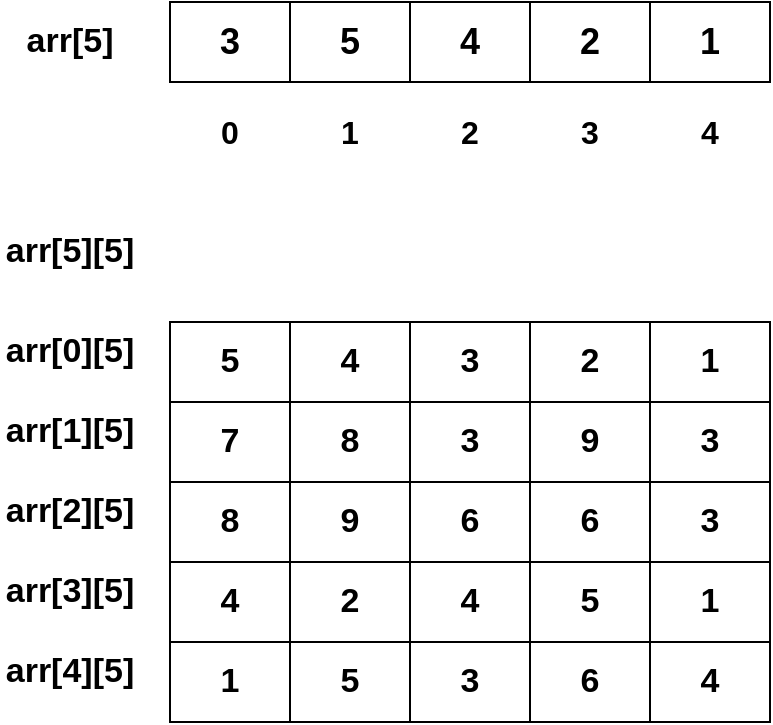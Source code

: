 <mxfile version="21.3.2" type="github">
  <diagram name="第 1 页" id="u1X428pxKuI0TXr2MTLI">
    <mxGraphModel dx="1414" dy="686" grid="1" gridSize="10" guides="1" tooltips="1" connect="1" arrows="1" fold="1" page="1" pageScale="1" pageWidth="827" pageHeight="1169" math="0" shadow="0">
      <root>
        <mxCell id="0" />
        <mxCell id="1" parent="0" />
        <mxCell id="jZZ9_Ah8eDASX3XH4iqS-1" value="" style="shape=table;startSize=0;container=1;collapsible=0;childLayout=tableLayout;fontSize=18;" vertex="1" parent="1">
          <mxGeometry x="180" y="190" width="300" height="40" as="geometry" />
        </mxCell>
        <mxCell id="jZZ9_Ah8eDASX3XH4iqS-2" value="" style="shape=tableRow;horizontal=0;startSize=0;swimlaneHead=0;swimlaneBody=0;strokeColor=inherit;top=0;left=0;bottom=0;right=0;collapsible=0;dropTarget=0;fillColor=none;points=[[0,0.5],[1,0.5]];portConstraint=eastwest;" vertex="1" parent="jZZ9_Ah8eDASX3XH4iqS-1">
          <mxGeometry width="300" height="40" as="geometry" />
        </mxCell>
        <mxCell id="jZZ9_Ah8eDASX3XH4iqS-3" value="3" style="shape=partialRectangle;html=1;whiteSpace=wrap;connectable=0;strokeColor=inherit;overflow=hidden;fillColor=none;top=0;left=0;bottom=0;right=0;pointerEvents=1;fontSize=18;fontStyle=1" vertex="1" parent="jZZ9_Ah8eDASX3XH4iqS-2">
          <mxGeometry width="60" height="40" as="geometry">
            <mxRectangle width="60" height="40" as="alternateBounds" />
          </mxGeometry>
        </mxCell>
        <mxCell id="jZZ9_Ah8eDASX3XH4iqS-4" value="5" style="shape=partialRectangle;html=1;whiteSpace=wrap;connectable=0;strokeColor=inherit;overflow=hidden;fillColor=none;top=0;left=0;bottom=0;right=0;pointerEvents=1;fontSize=18;fontStyle=1" vertex="1" parent="jZZ9_Ah8eDASX3XH4iqS-2">
          <mxGeometry x="60" width="60" height="40" as="geometry">
            <mxRectangle width="60" height="40" as="alternateBounds" />
          </mxGeometry>
        </mxCell>
        <mxCell id="jZZ9_Ah8eDASX3XH4iqS-5" value="4" style="shape=partialRectangle;html=1;whiteSpace=wrap;connectable=0;strokeColor=inherit;overflow=hidden;fillColor=none;top=0;left=0;bottom=0;right=0;pointerEvents=1;fontSize=18;fontStyle=1" vertex="1" parent="jZZ9_Ah8eDASX3XH4iqS-2">
          <mxGeometry x="120" width="60" height="40" as="geometry">
            <mxRectangle width="60" height="40" as="alternateBounds" />
          </mxGeometry>
        </mxCell>
        <mxCell id="jZZ9_Ah8eDASX3XH4iqS-6" value="2" style="shape=partialRectangle;html=1;whiteSpace=wrap;connectable=0;strokeColor=inherit;overflow=hidden;fillColor=none;top=0;left=0;bottom=0;right=0;pointerEvents=1;fontSize=18;fontStyle=1" vertex="1" parent="jZZ9_Ah8eDASX3XH4iqS-2">
          <mxGeometry x="180" width="60" height="40" as="geometry">
            <mxRectangle width="60" height="40" as="alternateBounds" />
          </mxGeometry>
        </mxCell>
        <mxCell id="jZZ9_Ah8eDASX3XH4iqS-7" value="1" style="shape=partialRectangle;html=1;whiteSpace=wrap;connectable=0;strokeColor=inherit;overflow=hidden;fillColor=none;top=0;left=0;bottom=0;right=0;pointerEvents=1;fontSize=18;fontStyle=1" vertex="1" parent="jZZ9_Ah8eDASX3XH4iqS-2">
          <mxGeometry x="240" width="60" height="40" as="geometry">
            <mxRectangle width="60" height="40" as="alternateBounds" />
          </mxGeometry>
        </mxCell>
        <mxCell id="jZZ9_Ah8eDASX3XH4iqS-8" value="&lt;font style=&quot;font-size: 17px;&quot;&gt;&lt;b&gt;arr[5]&lt;/b&gt;&lt;/font&gt;" style="text;html=1;strokeColor=none;fillColor=none;align=center;verticalAlign=middle;whiteSpace=wrap;rounded=0;" vertex="1" parent="1">
          <mxGeometry x="100" y="195" width="60" height="30" as="geometry" />
        </mxCell>
        <mxCell id="jZZ9_Ah8eDASX3XH4iqS-9" value="0" style="text;html=1;strokeColor=none;fillColor=none;align=center;verticalAlign=middle;whiteSpace=wrap;rounded=0;fontSize=16;fontStyle=1" vertex="1" parent="1">
          <mxGeometry x="180" y="240" width="60" height="30" as="geometry" />
        </mxCell>
        <mxCell id="jZZ9_Ah8eDASX3XH4iqS-10" value="1" style="text;html=1;strokeColor=none;fillColor=none;align=center;verticalAlign=middle;whiteSpace=wrap;rounded=0;fontSize=16;fontStyle=1" vertex="1" parent="1">
          <mxGeometry x="240" y="240" width="60" height="30" as="geometry" />
        </mxCell>
        <mxCell id="jZZ9_Ah8eDASX3XH4iqS-11" value="2" style="text;html=1;strokeColor=none;fillColor=none;align=center;verticalAlign=middle;whiteSpace=wrap;rounded=0;fontSize=16;fontStyle=1" vertex="1" parent="1">
          <mxGeometry x="300" y="240" width="60" height="30" as="geometry" />
        </mxCell>
        <mxCell id="jZZ9_Ah8eDASX3XH4iqS-12" value="3" style="text;html=1;strokeColor=none;fillColor=none;align=center;verticalAlign=middle;whiteSpace=wrap;rounded=0;fontSize=16;fontStyle=1" vertex="1" parent="1">
          <mxGeometry x="360" y="240" width="60" height="30" as="geometry" />
        </mxCell>
        <mxCell id="jZZ9_Ah8eDASX3XH4iqS-13" value="4" style="text;html=1;strokeColor=none;fillColor=none;align=center;verticalAlign=middle;whiteSpace=wrap;rounded=0;fontSize=16;fontStyle=1" vertex="1" parent="1">
          <mxGeometry x="420" y="240" width="60" height="30" as="geometry" />
        </mxCell>
        <mxCell id="jZZ9_Ah8eDASX3XH4iqS-14" value="" style="shape=table;startSize=0;container=1;collapsible=0;childLayout=tableLayout;" vertex="1" parent="1">
          <mxGeometry x="180" y="350" width="300" height="200" as="geometry" />
        </mxCell>
        <mxCell id="jZZ9_Ah8eDASX3XH4iqS-15" value="" style="shape=tableRow;horizontal=0;startSize=0;swimlaneHead=0;swimlaneBody=0;strokeColor=inherit;top=0;left=0;bottom=0;right=0;collapsible=0;dropTarget=0;fillColor=none;points=[[0,0.5],[1,0.5]];portConstraint=eastwest;" vertex="1" parent="jZZ9_Ah8eDASX3XH4iqS-14">
          <mxGeometry width="300" height="40" as="geometry" />
        </mxCell>
        <mxCell id="jZZ9_Ah8eDASX3XH4iqS-16" value="5" style="shape=partialRectangle;html=1;whiteSpace=wrap;connectable=0;strokeColor=inherit;overflow=hidden;fillColor=none;top=0;left=0;bottom=0;right=0;pointerEvents=1;fontSize=17;fontStyle=1" vertex="1" parent="jZZ9_Ah8eDASX3XH4iqS-15">
          <mxGeometry width="60" height="40" as="geometry">
            <mxRectangle width="60" height="40" as="alternateBounds" />
          </mxGeometry>
        </mxCell>
        <mxCell id="jZZ9_Ah8eDASX3XH4iqS-17" value="4" style="shape=partialRectangle;html=1;whiteSpace=wrap;connectable=0;strokeColor=inherit;overflow=hidden;fillColor=none;top=0;left=0;bottom=0;right=0;pointerEvents=1;fontSize=17;fontStyle=1" vertex="1" parent="jZZ9_Ah8eDASX3XH4iqS-15">
          <mxGeometry x="60" width="60" height="40" as="geometry">
            <mxRectangle width="60" height="40" as="alternateBounds" />
          </mxGeometry>
        </mxCell>
        <mxCell id="jZZ9_Ah8eDASX3XH4iqS-18" value="3" style="shape=partialRectangle;html=1;whiteSpace=wrap;connectable=0;strokeColor=inherit;overflow=hidden;fillColor=none;top=0;left=0;bottom=0;right=0;pointerEvents=1;fontSize=17;fontStyle=1" vertex="1" parent="jZZ9_Ah8eDASX3XH4iqS-15">
          <mxGeometry x="120" width="60" height="40" as="geometry">
            <mxRectangle width="60" height="40" as="alternateBounds" />
          </mxGeometry>
        </mxCell>
        <mxCell id="jZZ9_Ah8eDASX3XH4iqS-19" value="2" style="shape=partialRectangle;html=1;whiteSpace=wrap;connectable=0;strokeColor=inherit;overflow=hidden;fillColor=none;top=0;left=0;bottom=0;right=0;pointerEvents=1;fontSize=17;fontStyle=1" vertex="1" parent="jZZ9_Ah8eDASX3XH4iqS-15">
          <mxGeometry x="180" width="60" height="40" as="geometry">
            <mxRectangle width="60" height="40" as="alternateBounds" />
          </mxGeometry>
        </mxCell>
        <mxCell id="jZZ9_Ah8eDASX3XH4iqS-20" value="1" style="shape=partialRectangle;html=1;whiteSpace=wrap;connectable=0;strokeColor=inherit;overflow=hidden;fillColor=none;top=0;left=0;bottom=0;right=0;pointerEvents=1;fontSize=17;fontStyle=1" vertex="1" parent="jZZ9_Ah8eDASX3XH4iqS-15">
          <mxGeometry x="240" width="60" height="40" as="geometry">
            <mxRectangle width="60" height="40" as="alternateBounds" />
          </mxGeometry>
        </mxCell>
        <mxCell id="jZZ9_Ah8eDASX3XH4iqS-21" value="" style="shape=tableRow;horizontal=0;startSize=0;swimlaneHead=0;swimlaneBody=0;strokeColor=inherit;top=0;left=0;bottom=0;right=0;collapsible=0;dropTarget=0;fillColor=none;points=[[0,0.5],[1,0.5]];portConstraint=eastwest;" vertex="1" parent="jZZ9_Ah8eDASX3XH4iqS-14">
          <mxGeometry y="40" width="300" height="40" as="geometry" />
        </mxCell>
        <mxCell id="jZZ9_Ah8eDASX3XH4iqS-22" value="7" style="shape=partialRectangle;html=1;whiteSpace=wrap;connectable=0;strokeColor=inherit;overflow=hidden;fillColor=none;top=0;left=0;bottom=0;right=0;pointerEvents=1;fontSize=17;fontStyle=1" vertex="1" parent="jZZ9_Ah8eDASX3XH4iqS-21">
          <mxGeometry width="60" height="40" as="geometry">
            <mxRectangle width="60" height="40" as="alternateBounds" />
          </mxGeometry>
        </mxCell>
        <mxCell id="jZZ9_Ah8eDASX3XH4iqS-23" value="8" style="shape=partialRectangle;html=1;whiteSpace=wrap;connectable=0;strokeColor=inherit;overflow=hidden;fillColor=none;top=0;left=0;bottom=0;right=0;pointerEvents=1;fontSize=17;fontStyle=1" vertex="1" parent="jZZ9_Ah8eDASX3XH4iqS-21">
          <mxGeometry x="60" width="60" height="40" as="geometry">
            <mxRectangle width="60" height="40" as="alternateBounds" />
          </mxGeometry>
        </mxCell>
        <mxCell id="jZZ9_Ah8eDASX3XH4iqS-24" value="3" style="shape=partialRectangle;html=1;whiteSpace=wrap;connectable=0;strokeColor=inherit;overflow=hidden;fillColor=none;top=0;left=0;bottom=0;right=0;pointerEvents=1;fontSize=17;fontStyle=1" vertex="1" parent="jZZ9_Ah8eDASX3XH4iqS-21">
          <mxGeometry x="120" width="60" height="40" as="geometry">
            <mxRectangle width="60" height="40" as="alternateBounds" />
          </mxGeometry>
        </mxCell>
        <mxCell id="jZZ9_Ah8eDASX3XH4iqS-25" value="9" style="shape=partialRectangle;html=1;whiteSpace=wrap;connectable=0;strokeColor=inherit;overflow=hidden;fillColor=none;top=0;left=0;bottom=0;right=0;pointerEvents=1;fontSize=17;fontStyle=1" vertex="1" parent="jZZ9_Ah8eDASX3XH4iqS-21">
          <mxGeometry x="180" width="60" height="40" as="geometry">
            <mxRectangle width="60" height="40" as="alternateBounds" />
          </mxGeometry>
        </mxCell>
        <mxCell id="jZZ9_Ah8eDASX3XH4iqS-26" value="3" style="shape=partialRectangle;html=1;whiteSpace=wrap;connectable=0;strokeColor=inherit;overflow=hidden;fillColor=none;top=0;left=0;bottom=0;right=0;pointerEvents=1;fontSize=17;fontStyle=1" vertex="1" parent="jZZ9_Ah8eDASX3XH4iqS-21">
          <mxGeometry x="240" width="60" height="40" as="geometry">
            <mxRectangle width="60" height="40" as="alternateBounds" />
          </mxGeometry>
        </mxCell>
        <mxCell id="jZZ9_Ah8eDASX3XH4iqS-27" value="" style="shape=tableRow;horizontal=0;startSize=0;swimlaneHead=0;swimlaneBody=0;strokeColor=inherit;top=0;left=0;bottom=0;right=0;collapsible=0;dropTarget=0;fillColor=none;points=[[0,0.5],[1,0.5]];portConstraint=eastwest;" vertex="1" parent="jZZ9_Ah8eDASX3XH4iqS-14">
          <mxGeometry y="80" width="300" height="40" as="geometry" />
        </mxCell>
        <mxCell id="jZZ9_Ah8eDASX3XH4iqS-28" value="8" style="shape=partialRectangle;html=1;whiteSpace=wrap;connectable=0;strokeColor=inherit;overflow=hidden;fillColor=none;top=0;left=0;bottom=0;right=0;pointerEvents=1;fontSize=17;fontStyle=1" vertex="1" parent="jZZ9_Ah8eDASX3XH4iqS-27">
          <mxGeometry width="60" height="40" as="geometry">
            <mxRectangle width="60" height="40" as="alternateBounds" />
          </mxGeometry>
        </mxCell>
        <mxCell id="jZZ9_Ah8eDASX3XH4iqS-29" value="9" style="shape=partialRectangle;html=1;whiteSpace=wrap;connectable=0;strokeColor=inherit;overflow=hidden;fillColor=none;top=0;left=0;bottom=0;right=0;pointerEvents=1;fontSize=17;fontStyle=1" vertex="1" parent="jZZ9_Ah8eDASX3XH4iqS-27">
          <mxGeometry x="60" width="60" height="40" as="geometry">
            <mxRectangle width="60" height="40" as="alternateBounds" />
          </mxGeometry>
        </mxCell>
        <mxCell id="jZZ9_Ah8eDASX3XH4iqS-30" value="6" style="shape=partialRectangle;html=1;whiteSpace=wrap;connectable=0;strokeColor=inherit;overflow=hidden;fillColor=none;top=0;left=0;bottom=0;right=0;pointerEvents=1;fontSize=17;fontStyle=1" vertex="1" parent="jZZ9_Ah8eDASX3XH4iqS-27">
          <mxGeometry x="120" width="60" height="40" as="geometry">
            <mxRectangle width="60" height="40" as="alternateBounds" />
          </mxGeometry>
        </mxCell>
        <mxCell id="jZZ9_Ah8eDASX3XH4iqS-31" value="6" style="shape=partialRectangle;html=1;whiteSpace=wrap;connectable=0;strokeColor=inherit;overflow=hidden;fillColor=none;top=0;left=0;bottom=0;right=0;pointerEvents=1;fontSize=17;fontStyle=1" vertex="1" parent="jZZ9_Ah8eDASX3XH4iqS-27">
          <mxGeometry x="180" width="60" height="40" as="geometry">
            <mxRectangle width="60" height="40" as="alternateBounds" />
          </mxGeometry>
        </mxCell>
        <mxCell id="jZZ9_Ah8eDASX3XH4iqS-32" value="3" style="shape=partialRectangle;html=1;whiteSpace=wrap;connectable=0;strokeColor=inherit;overflow=hidden;fillColor=none;top=0;left=0;bottom=0;right=0;pointerEvents=1;fontSize=17;fontStyle=1" vertex="1" parent="jZZ9_Ah8eDASX3XH4iqS-27">
          <mxGeometry x="240" width="60" height="40" as="geometry">
            <mxRectangle width="60" height="40" as="alternateBounds" />
          </mxGeometry>
        </mxCell>
        <mxCell id="jZZ9_Ah8eDASX3XH4iqS-33" value="" style="shape=tableRow;horizontal=0;startSize=0;swimlaneHead=0;swimlaneBody=0;strokeColor=inherit;top=0;left=0;bottom=0;right=0;collapsible=0;dropTarget=0;fillColor=none;points=[[0,0.5],[1,0.5]];portConstraint=eastwest;" vertex="1" parent="jZZ9_Ah8eDASX3XH4iqS-14">
          <mxGeometry y="120" width="300" height="40" as="geometry" />
        </mxCell>
        <mxCell id="jZZ9_Ah8eDASX3XH4iqS-34" value="4" style="shape=partialRectangle;html=1;whiteSpace=wrap;connectable=0;strokeColor=inherit;overflow=hidden;fillColor=none;top=0;left=0;bottom=0;right=0;pointerEvents=1;fontSize=17;fontStyle=1" vertex="1" parent="jZZ9_Ah8eDASX3XH4iqS-33">
          <mxGeometry width="60" height="40" as="geometry">
            <mxRectangle width="60" height="40" as="alternateBounds" />
          </mxGeometry>
        </mxCell>
        <mxCell id="jZZ9_Ah8eDASX3XH4iqS-35" value="2" style="shape=partialRectangle;html=1;whiteSpace=wrap;connectable=0;strokeColor=inherit;overflow=hidden;fillColor=none;top=0;left=0;bottom=0;right=0;pointerEvents=1;fontSize=17;fontStyle=1" vertex="1" parent="jZZ9_Ah8eDASX3XH4iqS-33">
          <mxGeometry x="60" width="60" height="40" as="geometry">
            <mxRectangle width="60" height="40" as="alternateBounds" />
          </mxGeometry>
        </mxCell>
        <mxCell id="jZZ9_Ah8eDASX3XH4iqS-36" value="4" style="shape=partialRectangle;html=1;whiteSpace=wrap;connectable=0;strokeColor=inherit;overflow=hidden;fillColor=none;top=0;left=0;bottom=0;right=0;pointerEvents=1;fontSize=17;fontStyle=1" vertex="1" parent="jZZ9_Ah8eDASX3XH4iqS-33">
          <mxGeometry x="120" width="60" height="40" as="geometry">
            <mxRectangle width="60" height="40" as="alternateBounds" />
          </mxGeometry>
        </mxCell>
        <mxCell id="jZZ9_Ah8eDASX3XH4iqS-37" value="5" style="shape=partialRectangle;html=1;whiteSpace=wrap;connectable=0;strokeColor=inherit;overflow=hidden;fillColor=none;top=0;left=0;bottom=0;right=0;pointerEvents=1;fontSize=17;fontStyle=1" vertex="1" parent="jZZ9_Ah8eDASX3XH4iqS-33">
          <mxGeometry x="180" width="60" height="40" as="geometry">
            <mxRectangle width="60" height="40" as="alternateBounds" />
          </mxGeometry>
        </mxCell>
        <mxCell id="jZZ9_Ah8eDASX3XH4iqS-38" value="1" style="shape=partialRectangle;html=1;whiteSpace=wrap;connectable=0;strokeColor=inherit;overflow=hidden;fillColor=none;top=0;left=0;bottom=0;right=0;pointerEvents=1;fontSize=17;fontStyle=1" vertex="1" parent="jZZ9_Ah8eDASX3XH4iqS-33">
          <mxGeometry x="240" width="60" height="40" as="geometry">
            <mxRectangle width="60" height="40" as="alternateBounds" />
          </mxGeometry>
        </mxCell>
        <mxCell id="jZZ9_Ah8eDASX3XH4iqS-39" value="" style="shape=tableRow;horizontal=0;startSize=0;swimlaneHead=0;swimlaneBody=0;strokeColor=inherit;top=0;left=0;bottom=0;right=0;collapsible=0;dropTarget=0;fillColor=none;points=[[0,0.5],[1,0.5]];portConstraint=eastwest;" vertex="1" parent="jZZ9_Ah8eDASX3XH4iqS-14">
          <mxGeometry y="160" width="300" height="40" as="geometry" />
        </mxCell>
        <mxCell id="jZZ9_Ah8eDASX3XH4iqS-40" value="1" style="shape=partialRectangle;html=1;whiteSpace=wrap;connectable=0;strokeColor=inherit;overflow=hidden;fillColor=none;top=0;left=0;bottom=0;right=0;pointerEvents=1;fontSize=17;fontStyle=1" vertex="1" parent="jZZ9_Ah8eDASX3XH4iqS-39">
          <mxGeometry width="60" height="40" as="geometry">
            <mxRectangle width="60" height="40" as="alternateBounds" />
          </mxGeometry>
        </mxCell>
        <mxCell id="jZZ9_Ah8eDASX3XH4iqS-41" value="5" style="shape=partialRectangle;html=1;whiteSpace=wrap;connectable=0;strokeColor=inherit;overflow=hidden;fillColor=none;top=0;left=0;bottom=0;right=0;pointerEvents=1;fontSize=17;fontStyle=1" vertex="1" parent="jZZ9_Ah8eDASX3XH4iqS-39">
          <mxGeometry x="60" width="60" height="40" as="geometry">
            <mxRectangle width="60" height="40" as="alternateBounds" />
          </mxGeometry>
        </mxCell>
        <mxCell id="jZZ9_Ah8eDASX3XH4iqS-42" value="3" style="shape=partialRectangle;html=1;whiteSpace=wrap;connectable=0;strokeColor=inherit;overflow=hidden;fillColor=none;top=0;left=0;bottom=0;right=0;pointerEvents=1;fontSize=17;fontStyle=1" vertex="1" parent="jZZ9_Ah8eDASX3XH4iqS-39">
          <mxGeometry x="120" width="60" height="40" as="geometry">
            <mxRectangle width="60" height="40" as="alternateBounds" />
          </mxGeometry>
        </mxCell>
        <mxCell id="jZZ9_Ah8eDASX3XH4iqS-43" value="6" style="shape=partialRectangle;html=1;whiteSpace=wrap;connectable=0;strokeColor=inherit;overflow=hidden;fillColor=none;top=0;left=0;bottom=0;right=0;pointerEvents=1;fontSize=17;fontStyle=1" vertex="1" parent="jZZ9_Ah8eDASX3XH4iqS-39">
          <mxGeometry x="180" width="60" height="40" as="geometry">
            <mxRectangle width="60" height="40" as="alternateBounds" />
          </mxGeometry>
        </mxCell>
        <mxCell id="jZZ9_Ah8eDASX3XH4iqS-44" value="4" style="shape=partialRectangle;html=1;whiteSpace=wrap;connectable=0;strokeColor=inherit;overflow=hidden;fillColor=none;top=0;left=0;bottom=0;right=0;pointerEvents=1;fontSize=17;fontStyle=1" vertex="1" parent="jZZ9_Ah8eDASX3XH4iqS-39">
          <mxGeometry x="240" width="60" height="40" as="geometry">
            <mxRectangle width="60" height="40" as="alternateBounds" />
          </mxGeometry>
        </mxCell>
        <mxCell id="jZZ9_Ah8eDASX3XH4iqS-45" value="&lt;font style=&quot;font-size: 17px;&quot;&gt;&lt;b&gt;arr[5][5]&lt;/b&gt;&lt;/font&gt;" style="text;html=1;strokeColor=none;fillColor=none;align=center;verticalAlign=middle;whiteSpace=wrap;rounded=0;" vertex="1" parent="1">
          <mxGeometry x="95" y="300" width="70" height="30" as="geometry" />
        </mxCell>
        <mxCell id="jZZ9_Ah8eDASX3XH4iqS-46" value="&lt;font style=&quot;font-size: 17px;&quot;&gt;&lt;b&gt;arr[0][5]&lt;/b&gt;&lt;/font&gt;" style="text;html=1;strokeColor=none;fillColor=none;align=center;verticalAlign=middle;whiteSpace=wrap;rounded=0;" vertex="1" parent="1">
          <mxGeometry x="95" y="350" width="70" height="30" as="geometry" />
        </mxCell>
        <mxCell id="jZZ9_Ah8eDASX3XH4iqS-47" value="&lt;font style=&quot;font-size: 17px;&quot;&gt;&lt;b&gt;arr[1][5]&lt;/b&gt;&lt;/font&gt;" style="text;html=1;strokeColor=none;fillColor=none;align=center;verticalAlign=middle;whiteSpace=wrap;rounded=0;" vertex="1" parent="1">
          <mxGeometry x="95" y="390" width="70" height="30" as="geometry" />
        </mxCell>
        <mxCell id="jZZ9_Ah8eDASX3XH4iqS-48" value="&lt;font style=&quot;font-size: 17px;&quot;&gt;&lt;b&gt;arr[2][5]&lt;/b&gt;&lt;/font&gt;" style="text;html=1;strokeColor=none;fillColor=none;align=center;verticalAlign=middle;whiteSpace=wrap;rounded=0;" vertex="1" parent="1">
          <mxGeometry x="95" y="430" width="70" height="30" as="geometry" />
        </mxCell>
        <mxCell id="jZZ9_Ah8eDASX3XH4iqS-49" value="&lt;font style=&quot;font-size: 17px;&quot;&gt;&lt;b&gt;arr[3][5]&lt;/b&gt;&lt;/font&gt;" style="text;html=1;strokeColor=none;fillColor=none;align=center;verticalAlign=middle;whiteSpace=wrap;rounded=0;" vertex="1" parent="1">
          <mxGeometry x="95" y="470" width="70" height="30" as="geometry" />
        </mxCell>
        <mxCell id="jZZ9_Ah8eDASX3XH4iqS-50" value="&lt;font style=&quot;font-size: 17px;&quot;&gt;&lt;b&gt;arr[4][5]&lt;/b&gt;&lt;/font&gt;" style="text;html=1;strokeColor=none;fillColor=none;align=center;verticalAlign=middle;whiteSpace=wrap;rounded=0;" vertex="1" parent="1">
          <mxGeometry x="95" y="510" width="70" height="30" as="geometry" />
        </mxCell>
      </root>
    </mxGraphModel>
  </diagram>
</mxfile>
